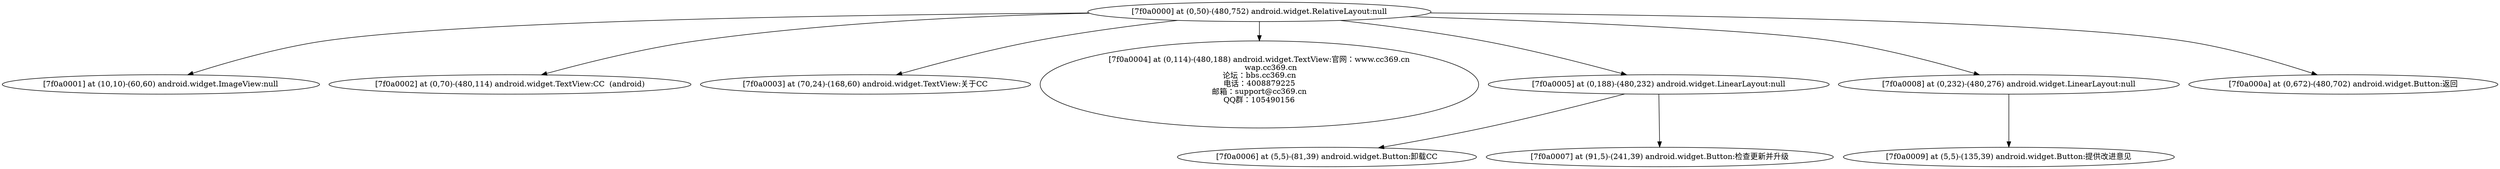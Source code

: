 strict digraph G {
  1 [ label="[7f0a0000] at (0,50)-(480,752) android.widget.RelativeLayout:null" ];
  2 [ label="[7f0a0001] at (10,10)-(60,60) android.widget.ImageView:null" ];
  3 [ label="[7f0a0002] at (0,70)-(480,114) android.widget.TextView:CC  (android)" ];
  4 [ label="[7f0a0003] at (70,24)-(168,60) android.widget.TextView:关于CC" ];
  5 [ label="[7f0a0004] at (0,114)-(480,188) android.widget.TextView:官网：www.cc369.cn\n　　　wap.cc369.cn\n论坛：bbs.cc369.cn\n电话：4008879225\n邮箱：support@cc369.cn\nQQ群：105490156\n\n" ];
  6 [ label="[7f0a0005] at (0,188)-(480,232) android.widget.LinearLayout:null" ];
  7 [ label="[7f0a0006] at (5,5)-(81,39) android.widget.Button:卸载CC" ];
  8 [ label="[7f0a0007] at (91,5)-(241,39) android.widget.Button:检查更新并升级" ];
  9 [ label="[7f0a0008] at (0,232)-(480,276) android.widget.LinearLayout:null" ];
  10 [ label="[7f0a0009] at (5,5)-(135,39) android.widget.Button:提供改进意见" ];
  11 [ label="[7f0a000a] at (0,672)-(480,702) android.widget.Button:返回" ];
  1 -> 2;
  1 -> 3;
  1 -> 4;
  1 -> 5;
  1 -> 6;
  6 -> 7;
  6 -> 8;
  1 -> 9;
  9 -> 10;
  1 -> 11;
}
